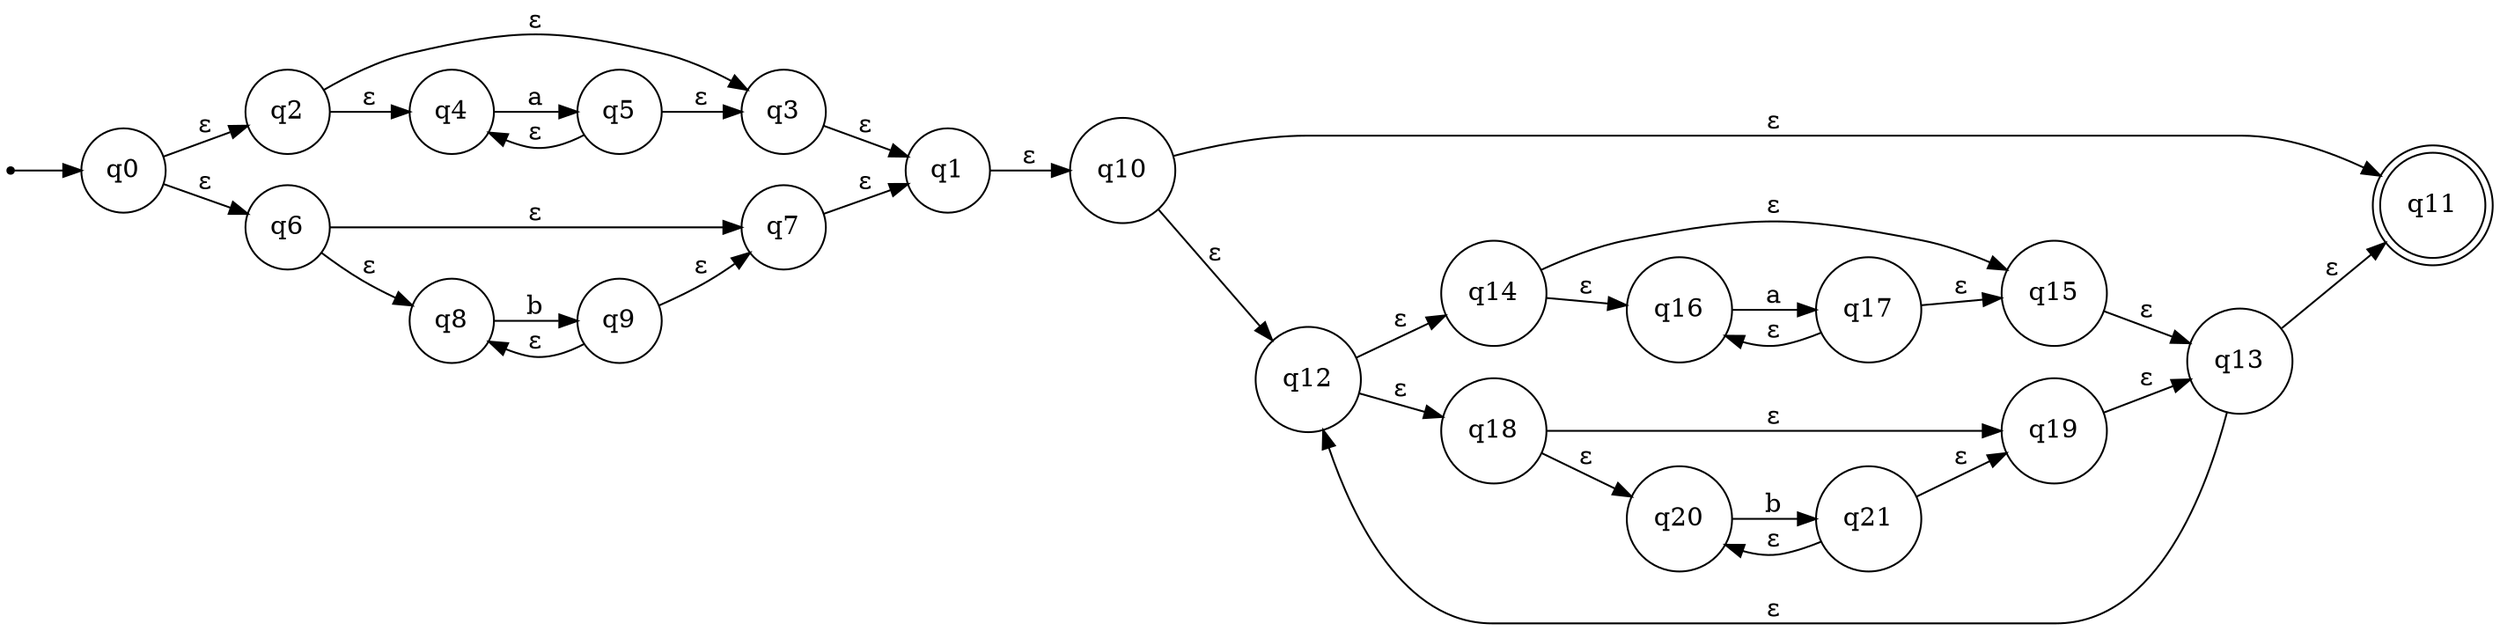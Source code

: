 digraph NFA {
  rankdir=LR;
  node [shape=circle];
  s [shape=point];
  s -> q0;
  q11 [shape=doublecircle];
  q0;
  q1;
  q2;
  q3;
  q4;
  q5;
  q6;
  q7;
  q8;
  q9;
  q10;
  q12;
  q13;
  q14;
  q15;
  q16;
  q17;
  q18;
  q19;
  q20;
  q21;
  q0 -> q2 [label="ε"];
  q0 -> q6 [label="ε"];
  q1 -> q10 [label="ε"];
  q2 -> q4 [label="ε"];
  q2 -> q3 [label="ε"];
  q3 -> q1 [label="ε"];
  q4 -> q5 [label="a"];
  q5 -> q4 [label="ε"];
  q5 -> q3 [label="ε"];
  q6 -> q8 [label="ε"];
  q6 -> q7 [label="ε"];
  q7 -> q1 [label="ε"];
  q8 -> q9 [label="b"];
  q9 -> q8 [label="ε"];
  q9 -> q7 [label="ε"];
  q10 -> q12 [label="ε"];
  q10 -> q11 [label="ε"];
  q12 -> q14 [label="ε"];
  q12 -> q18 [label="ε"];
  q13 -> q12 [label="ε"];
  q13 -> q11 [label="ε"];
  q14 -> q16 [label="ε"];
  q14 -> q15 [label="ε"];
  q15 -> q13 [label="ε"];
  q16 -> q17 [label="a"];
  q17 -> q16 [label="ε"];
  q17 -> q15 [label="ε"];
  q18 -> q20 [label="ε"];
  q18 -> q19 [label="ε"];
  q19 -> q13 [label="ε"];
  q20 -> q21 [label="b"];
  q21 -> q20 [label="ε"];
  q21 -> q19 [label="ε"];
}
